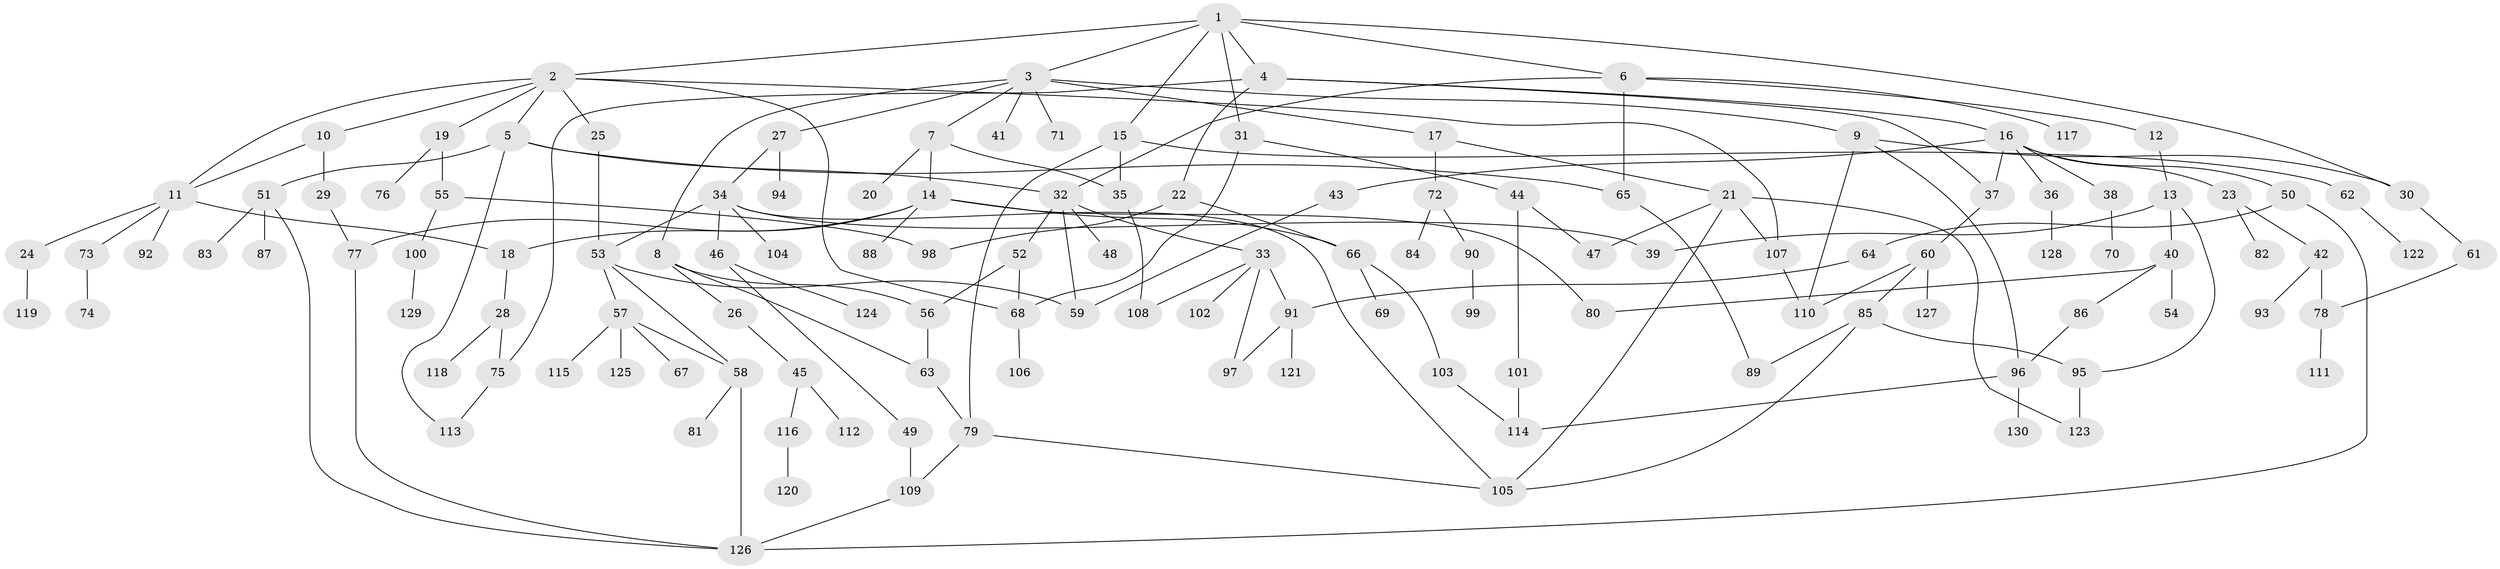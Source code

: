 // coarse degree distribution, {8: 0.022988505747126436, 11: 0.011494252873563218, 7: 0.022988505747126436, 6: 0.034482758620689655, 9: 0.011494252873563218, 4: 0.16091954022988506, 5: 0.06896551724137931, 2: 0.1839080459770115, 1: 0.3218390804597701, 3: 0.16091954022988506}
// Generated by graph-tools (version 1.1) at 2025/23/03/03/25 07:23:30]
// undirected, 130 vertices, 174 edges
graph export_dot {
graph [start="1"]
  node [color=gray90,style=filled];
  1;
  2;
  3;
  4;
  5;
  6;
  7;
  8;
  9;
  10;
  11;
  12;
  13;
  14;
  15;
  16;
  17;
  18;
  19;
  20;
  21;
  22;
  23;
  24;
  25;
  26;
  27;
  28;
  29;
  30;
  31;
  32;
  33;
  34;
  35;
  36;
  37;
  38;
  39;
  40;
  41;
  42;
  43;
  44;
  45;
  46;
  47;
  48;
  49;
  50;
  51;
  52;
  53;
  54;
  55;
  56;
  57;
  58;
  59;
  60;
  61;
  62;
  63;
  64;
  65;
  66;
  67;
  68;
  69;
  70;
  71;
  72;
  73;
  74;
  75;
  76;
  77;
  78;
  79;
  80;
  81;
  82;
  83;
  84;
  85;
  86;
  87;
  88;
  89;
  90;
  91;
  92;
  93;
  94;
  95;
  96;
  97;
  98;
  99;
  100;
  101;
  102;
  103;
  104;
  105;
  106;
  107;
  108;
  109;
  110;
  111;
  112;
  113;
  114;
  115;
  116;
  117;
  118;
  119;
  120;
  121;
  122;
  123;
  124;
  125;
  126;
  127;
  128;
  129;
  130;
  1 -- 2;
  1 -- 3;
  1 -- 4;
  1 -- 6;
  1 -- 15;
  1 -- 31;
  1 -- 30;
  2 -- 5;
  2 -- 10;
  2 -- 11;
  2 -- 19;
  2 -- 25;
  2 -- 107;
  2 -- 68;
  3 -- 7;
  3 -- 8;
  3 -- 9;
  3 -- 17;
  3 -- 27;
  3 -- 41;
  3 -- 71;
  4 -- 16;
  4 -- 22;
  4 -- 37;
  4 -- 75;
  5 -- 51;
  5 -- 65;
  5 -- 113;
  5 -- 32;
  6 -- 12;
  6 -- 32;
  6 -- 117;
  6 -- 65;
  7 -- 14;
  7 -- 20;
  7 -- 35;
  8 -- 26;
  8 -- 63;
  8 -- 56;
  9 -- 30;
  9 -- 110;
  9 -- 96;
  10 -- 29;
  10 -- 11;
  11 -- 24;
  11 -- 73;
  11 -- 92;
  11 -- 18;
  12 -- 13;
  13 -- 39;
  13 -- 40;
  13 -- 95;
  14 -- 18;
  14 -- 77;
  14 -- 80;
  14 -- 88;
  14 -- 66;
  15 -- 62;
  15 -- 79;
  15 -- 35;
  16 -- 23;
  16 -- 36;
  16 -- 37;
  16 -- 38;
  16 -- 43;
  16 -- 50;
  17 -- 21;
  17 -- 72;
  18 -- 28;
  19 -- 55;
  19 -- 76;
  21 -- 47;
  21 -- 107;
  21 -- 105;
  21 -- 123;
  22 -- 66;
  22 -- 98;
  23 -- 42;
  23 -- 82;
  24 -- 119;
  25 -- 53;
  26 -- 45;
  27 -- 34;
  27 -- 94;
  28 -- 75;
  28 -- 118;
  29 -- 77;
  30 -- 61;
  31 -- 44;
  31 -- 68;
  32 -- 33;
  32 -- 48;
  32 -- 52;
  32 -- 59;
  33 -- 97;
  33 -- 102;
  33 -- 108;
  33 -- 91;
  34 -- 46;
  34 -- 53;
  34 -- 104;
  34 -- 39;
  34 -- 105;
  35 -- 108;
  36 -- 128;
  37 -- 60;
  38 -- 70;
  40 -- 54;
  40 -- 86;
  40 -- 80;
  42 -- 93;
  42 -- 78;
  43 -- 59;
  44 -- 101;
  44 -- 47;
  45 -- 112;
  45 -- 116;
  46 -- 49;
  46 -- 124;
  49 -- 109;
  50 -- 64;
  50 -- 126;
  51 -- 83;
  51 -- 87;
  51 -- 126;
  52 -- 56;
  52 -- 68;
  53 -- 57;
  53 -- 58;
  53 -- 59;
  55 -- 98;
  55 -- 100;
  56 -- 63;
  57 -- 67;
  57 -- 115;
  57 -- 125;
  57 -- 58;
  58 -- 81;
  58 -- 126;
  60 -- 85;
  60 -- 127;
  60 -- 110;
  61 -- 78;
  62 -- 122;
  63 -- 79;
  64 -- 91;
  65 -- 89;
  66 -- 69;
  66 -- 103;
  68 -- 106;
  72 -- 84;
  72 -- 90;
  73 -- 74;
  75 -- 113;
  77 -- 126;
  78 -- 111;
  79 -- 109;
  79 -- 105;
  85 -- 95;
  85 -- 105;
  85 -- 89;
  86 -- 96;
  90 -- 99;
  91 -- 121;
  91 -- 97;
  95 -- 123;
  96 -- 130;
  96 -- 114;
  100 -- 129;
  101 -- 114;
  103 -- 114;
  107 -- 110;
  109 -- 126;
  116 -- 120;
}
